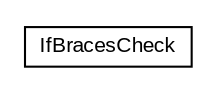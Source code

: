 #!/usr/local/bin/dot
#
# Class diagram 
# Generated by UMLGraph version R5_6-24-gf6e263 (http://www.umlgraph.org/)
#

digraph G {
	edge [fontname="arial",fontsize=10,labelfontname="arial",labelfontsize=10];
	node [fontname="arial",fontsize=10,shape=plaintext];
	nodesep=0.25;
	ranksep=0.5;
	rankdir=LR;
	// org.turbogwt.tools.checkstyle.IfBracesCheck
	c0 [label=<<table title="org.turbogwt.tools.checkstyle.IfBracesCheck" border="0" cellborder="1" cellspacing="0" cellpadding="2" port="p" href="./IfBracesCheck.html">
		<tr><td><table border="0" cellspacing="0" cellpadding="1">
<tr><td align="center" balign="center"> IfBracesCheck </td></tr>
		</table></td></tr>
		</table>>, URL="./IfBracesCheck.html", fontname="arial", fontcolor="black", fontsize=10.0];
}

